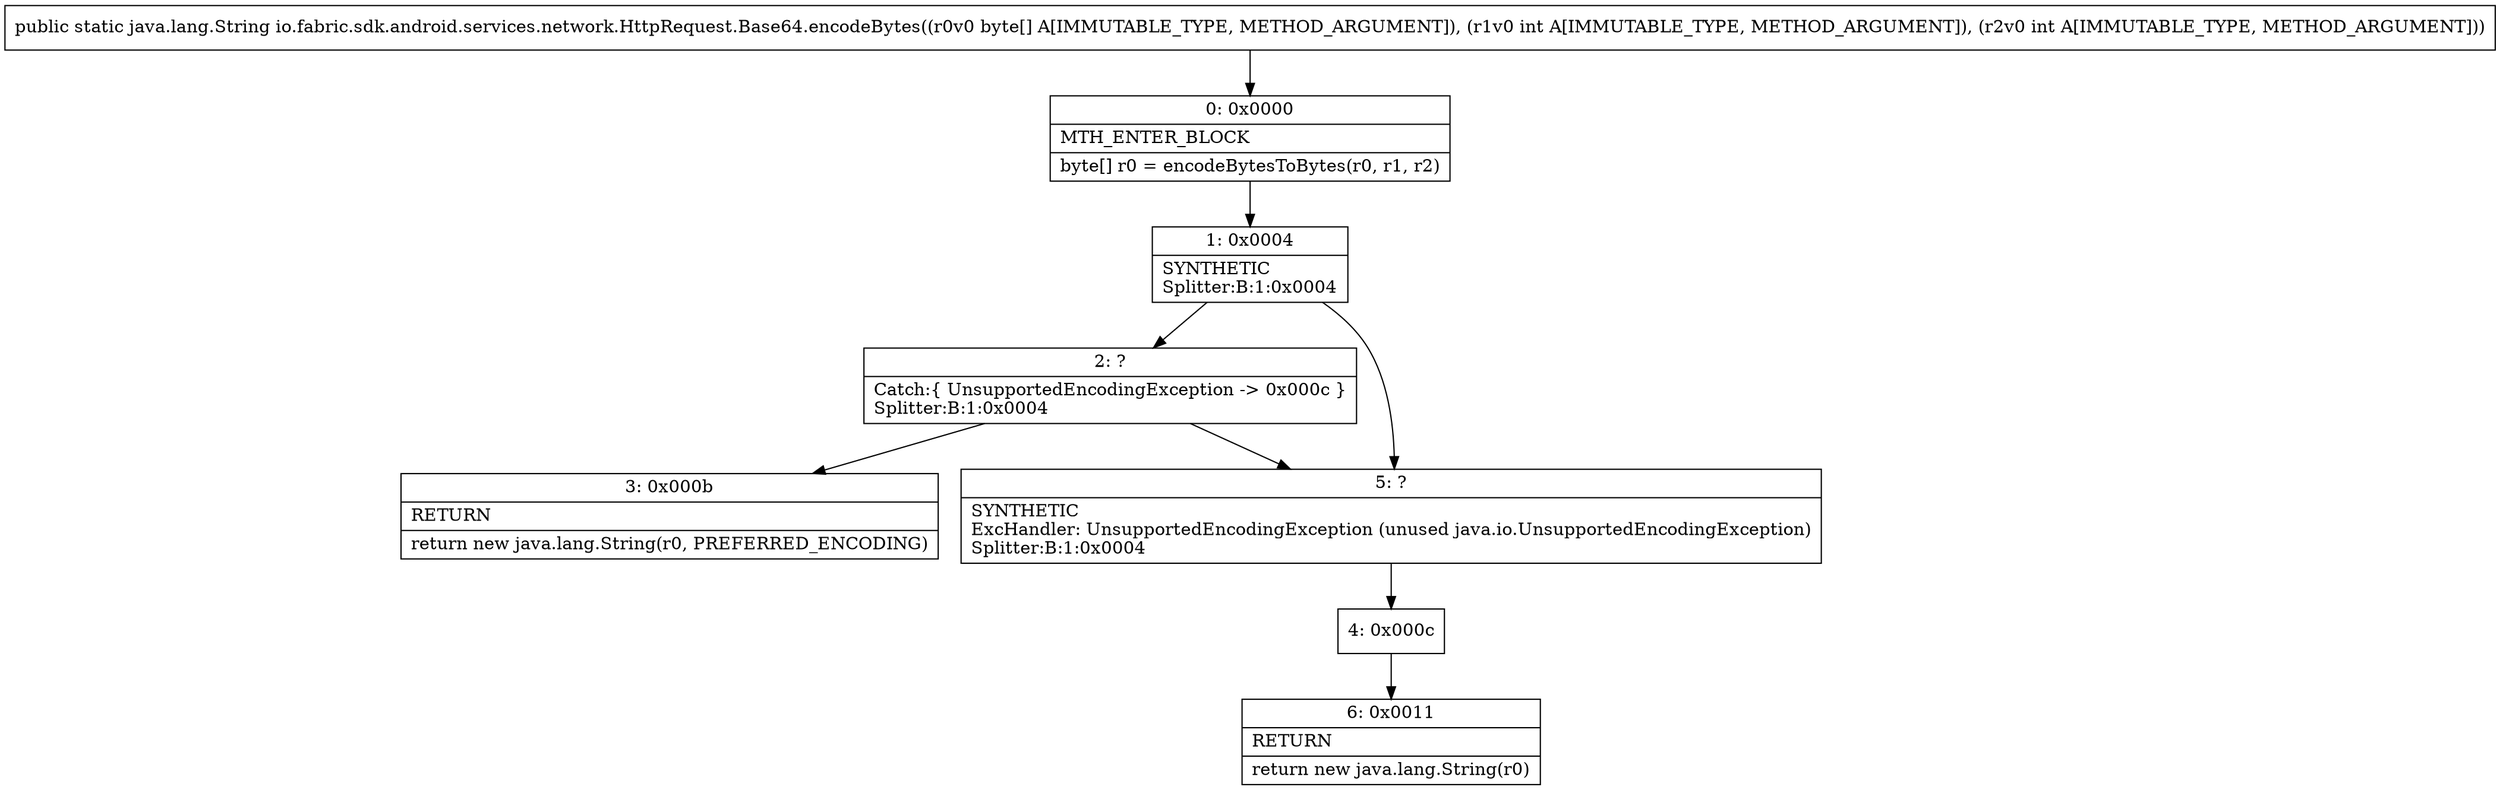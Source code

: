 digraph "CFG forio.fabric.sdk.android.services.network.HttpRequest.Base64.encodeBytes([BII)Ljava\/lang\/String;" {
Node_0 [shape=record,label="{0\:\ 0x0000|MTH_ENTER_BLOCK\l|byte[] r0 = encodeBytesToBytes(r0, r1, r2)\l}"];
Node_1 [shape=record,label="{1\:\ 0x0004|SYNTHETIC\lSplitter:B:1:0x0004\l}"];
Node_2 [shape=record,label="{2\:\ ?|Catch:\{ UnsupportedEncodingException \-\> 0x000c \}\lSplitter:B:1:0x0004\l}"];
Node_3 [shape=record,label="{3\:\ 0x000b|RETURN\l|return new java.lang.String(r0, PREFERRED_ENCODING)\l}"];
Node_4 [shape=record,label="{4\:\ 0x000c}"];
Node_5 [shape=record,label="{5\:\ ?|SYNTHETIC\lExcHandler: UnsupportedEncodingException (unused java.io.UnsupportedEncodingException)\lSplitter:B:1:0x0004\l}"];
Node_6 [shape=record,label="{6\:\ 0x0011|RETURN\l|return new java.lang.String(r0)\l}"];
MethodNode[shape=record,label="{public static java.lang.String io.fabric.sdk.android.services.network.HttpRequest.Base64.encodeBytes((r0v0 byte[] A[IMMUTABLE_TYPE, METHOD_ARGUMENT]), (r1v0 int A[IMMUTABLE_TYPE, METHOD_ARGUMENT]), (r2v0 int A[IMMUTABLE_TYPE, METHOD_ARGUMENT])) }"];
MethodNode -> Node_0;
Node_0 -> Node_1;
Node_1 -> Node_2;
Node_1 -> Node_5;
Node_2 -> Node_3;
Node_2 -> Node_5;
Node_4 -> Node_6;
Node_5 -> Node_4;
}

